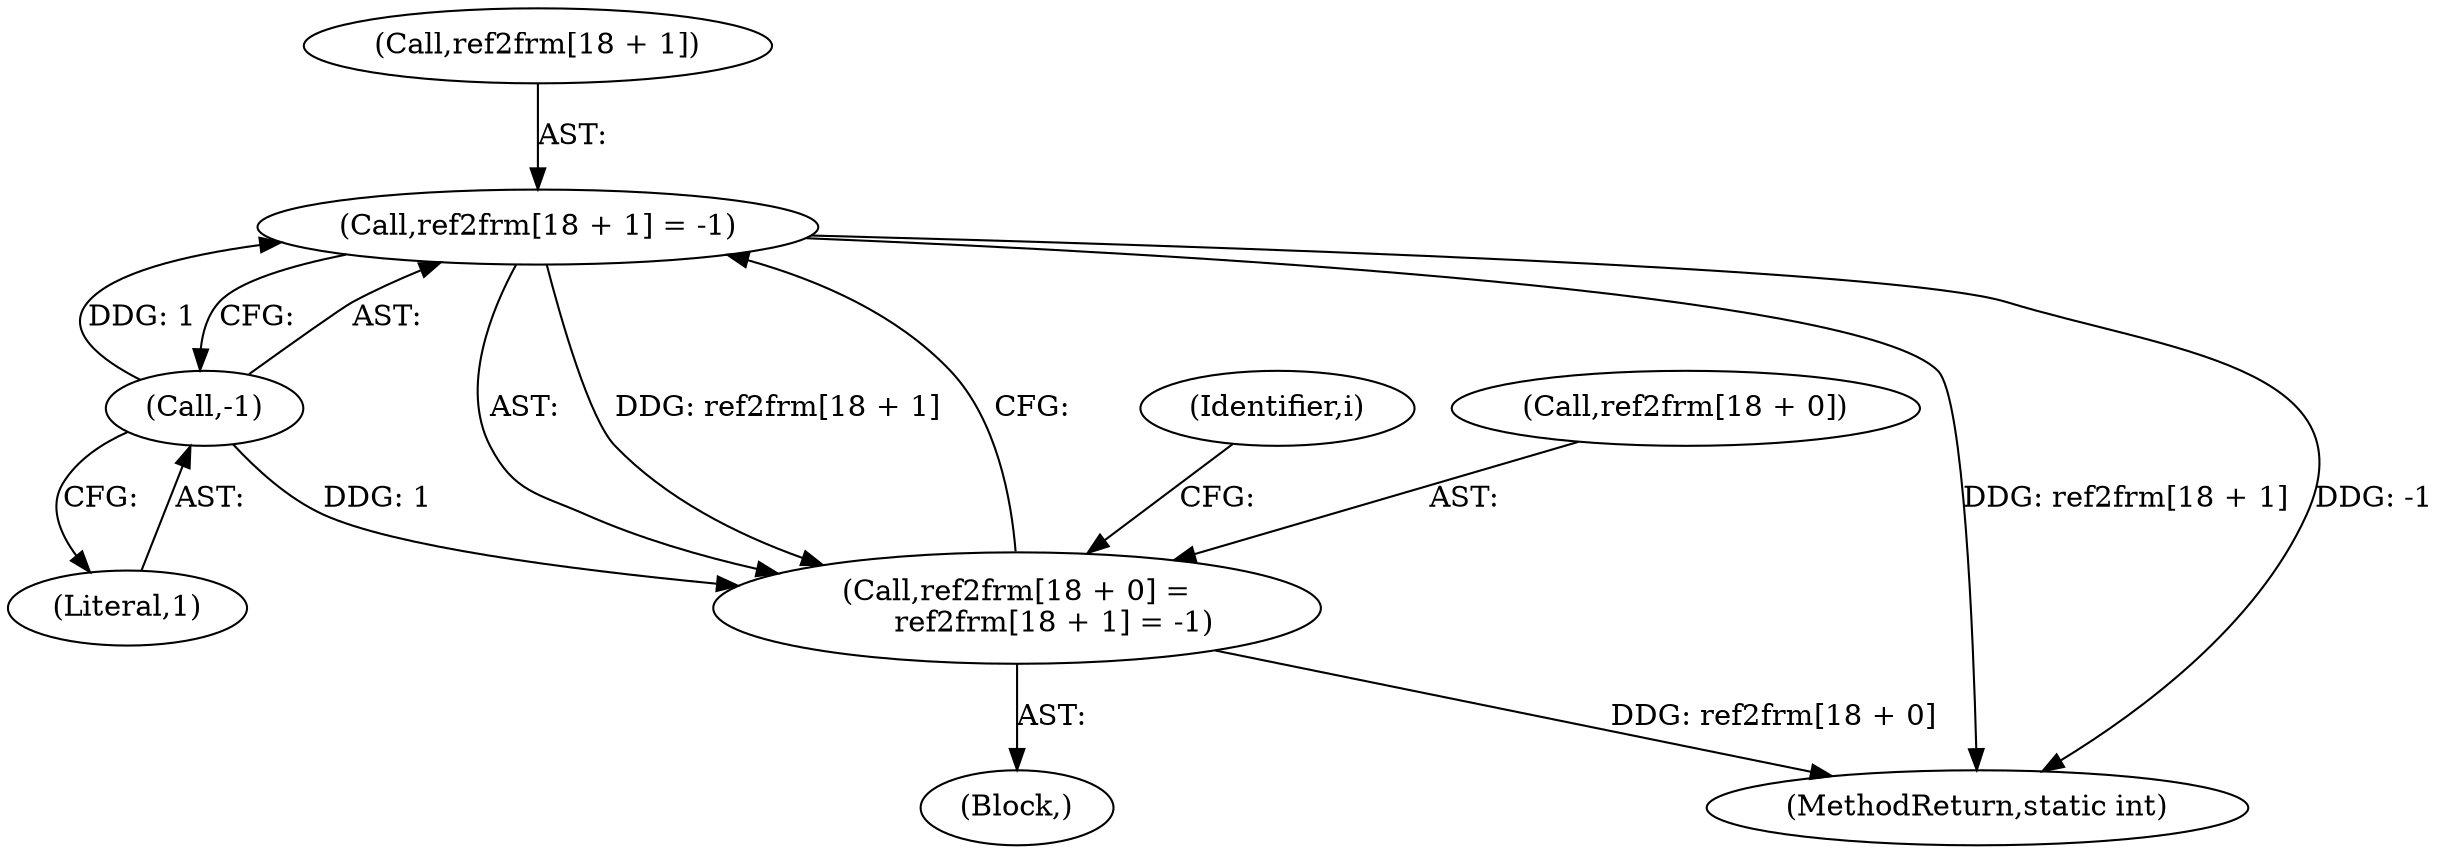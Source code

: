 digraph "0_FFmpeg_29ffeef5e73b8f41ff3a3f2242d356759c66f91f@array" {
"1003210" [label="(Call,ref2frm[18 + 1] = -1)"];
"1003216" [label="(Call,-1)"];
"1003204" [label="(Call,ref2frm[18 + 0] =\n        ref2frm[18 + 1] = -1)"];
"1003003" [label="(Block,)"];
"1003220" [label="(Identifier,i)"];
"1003211" [label="(Call,ref2frm[18 + 1])"];
"1003204" [label="(Call,ref2frm[18 + 0] =\n        ref2frm[18 + 1] = -1)"];
"1003210" [label="(Call,ref2frm[18 + 1] = -1)"];
"1003217" [label="(Literal,1)"];
"1003205" [label="(Call,ref2frm[18 + 0])"];
"1003435" [label="(MethodReturn,static int)"];
"1003216" [label="(Call,-1)"];
"1003210" -> "1003204"  [label="AST: "];
"1003210" -> "1003216"  [label="CFG: "];
"1003211" -> "1003210"  [label="AST: "];
"1003216" -> "1003210"  [label="AST: "];
"1003204" -> "1003210"  [label="CFG: "];
"1003210" -> "1003435"  [label="DDG: -1"];
"1003210" -> "1003435"  [label="DDG: ref2frm[18 + 1]"];
"1003210" -> "1003204"  [label="DDG: ref2frm[18 + 1]"];
"1003216" -> "1003210"  [label="DDG: 1"];
"1003216" -> "1003217"  [label="CFG: "];
"1003217" -> "1003216"  [label="AST: "];
"1003216" -> "1003204"  [label="DDG: 1"];
"1003204" -> "1003003"  [label="AST: "];
"1003205" -> "1003204"  [label="AST: "];
"1003220" -> "1003204"  [label="CFG: "];
"1003204" -> "1003435"  [label="DDG: ref2frm[18 + 0]"];
}
